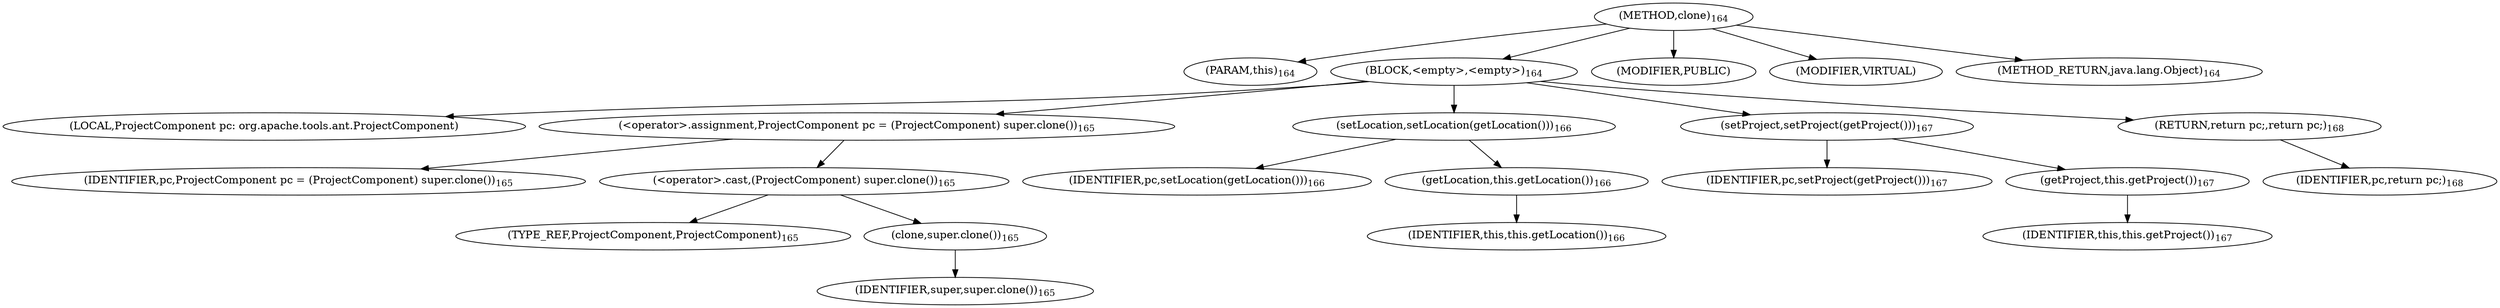 digraph "clone" {  
"159" [label = <(METHOD,clone)<SUB>164</SUB>> ]
"13" [label = <(PARAM,this)<SUB>164</SUB>> ]
"160" [label = <(BLOCK,&lt;empty&gt;,&lt;empty&gt;)<SUB>164</SUB>> ]
"161" [label = <(LOCAL,ProjectComponent pc: org.apache.tools.ant.ProjectComponent)> ]
"162" [label = <(&lt;operator&gt;.assignment,ProjectComponent pc = (ProjectComponent) super.clone())<SUB>165</SUB>> ]
"163" [label = <(IDENTIFIER,pc,ProjectComponent pc = (ProjectComponent) super.clone())<SUB>165</SUB>> ]
"164" [label = <(&lt;operator&gt;.cast,(ProjectComponent) super.clone())<SUB>165</SUB>> ]
"165" [label = <(TYPE_REF,ProjectComponent,ProjectComponent)<SUB>165</SUB>> ]
"166" [label = <(clone,super.clone())<SUB>165</SUB>> ]
"167" [label = <(IDENTIFIER,super,super.clone())<SUB>165</SUB>> ]
"168" [label = <(setLocation,setLocation(getLocation()))<SUB>166</SUB>> ]
"169" [label = <(IDENTIFIER,pc,setLocation(getLocation()))<SUB>166</SUB>> ]
"170" [label = <(getLocation,this.getLocation())<SUB>166</SUB>> ]
"12" [label = <(IDENTIFIER,this,this.getLocation())<SUB>166</SUB>> ]
"171" [label = <(setProject,setProject(getProject()))<SUB>167</SUB>> ]
"172" [label = <(IDENTIFIER,pc,setProject(getProject()))<SUB>167</SUB>> ]
"173" [label = <(getProject,this.getProject())<SUB>167</SUB>> ]
"14" [label = <(IDENTIFIER,this,this.getProject())<SUB>167</SUB>> ]
"174" [label = <(RETURN,return pc;,return pc;)<SUB>168</SUB>> ]
"175" [label = <(IDENTIFIER,pc,return pc;)<SUB>168</SUB>> ]
"176" [label = <(MODIFIER,PUBLIC)> ]
"177" [label = <(MODIFIER,VIRTUAL)> ]
"178" [label = <(METHOD_RETURN,java.lang.Object)<SUB>164</SUB>> ]
  "159" -> "13" 
  "159" -> "160" 
  "159" -> "176" 
  "159" -> "177" 
  "159" -> "178" 
  "160" -> "161" 
  "160" -> "162" 
  "160" -> "168" 
  "160" -> "171" 
  "160" -> "174" 
  "162" -> "163" 
  "162" -> "164" 
  "164" -> "165" 
  "164" -> "166" 
  "166" -> "167" 
  "168" -> "169" 
  "168" -> "170" 
  "170" -> "12" 
  "171" -> "172" 
  "171" -> "173" 
  "173" -> "14" 
  "174" -> "175" 
}
